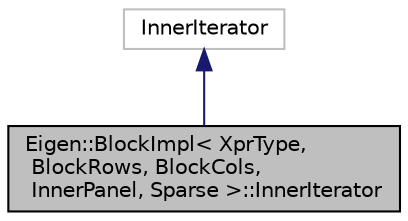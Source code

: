 digraph "Eigen::BlockImpl&lt; XprType, BlockRows, BlockCols, InnerPanel, Sparse &gt;::InnerIterator"
{
  edge [fontname="Helvetica",fontsize="10",labelfontname="Helvetica",labelfontsize="10"];
  node [fontname="Helvetica",fontsize="10",shape=record];
  Node1 [label="Eigen::BlockImpl\< XprType,\l BlockRows, BlockCols,\l InnerPanel, Sparse \>::InnerIterator",height=0.2,width=0.4,color="black", fillcolor="grey75", style="filled", fontcolor="black"];
  Node2 -> Node1 [dir="back",color="midnightblue",fontsize="10",style="solid",fontname="Helvetica"];
  Node2 [label="InnerIterator",height=0.2,width=0.4,color="grey75", fillcolor="white", style="filled"];
}
